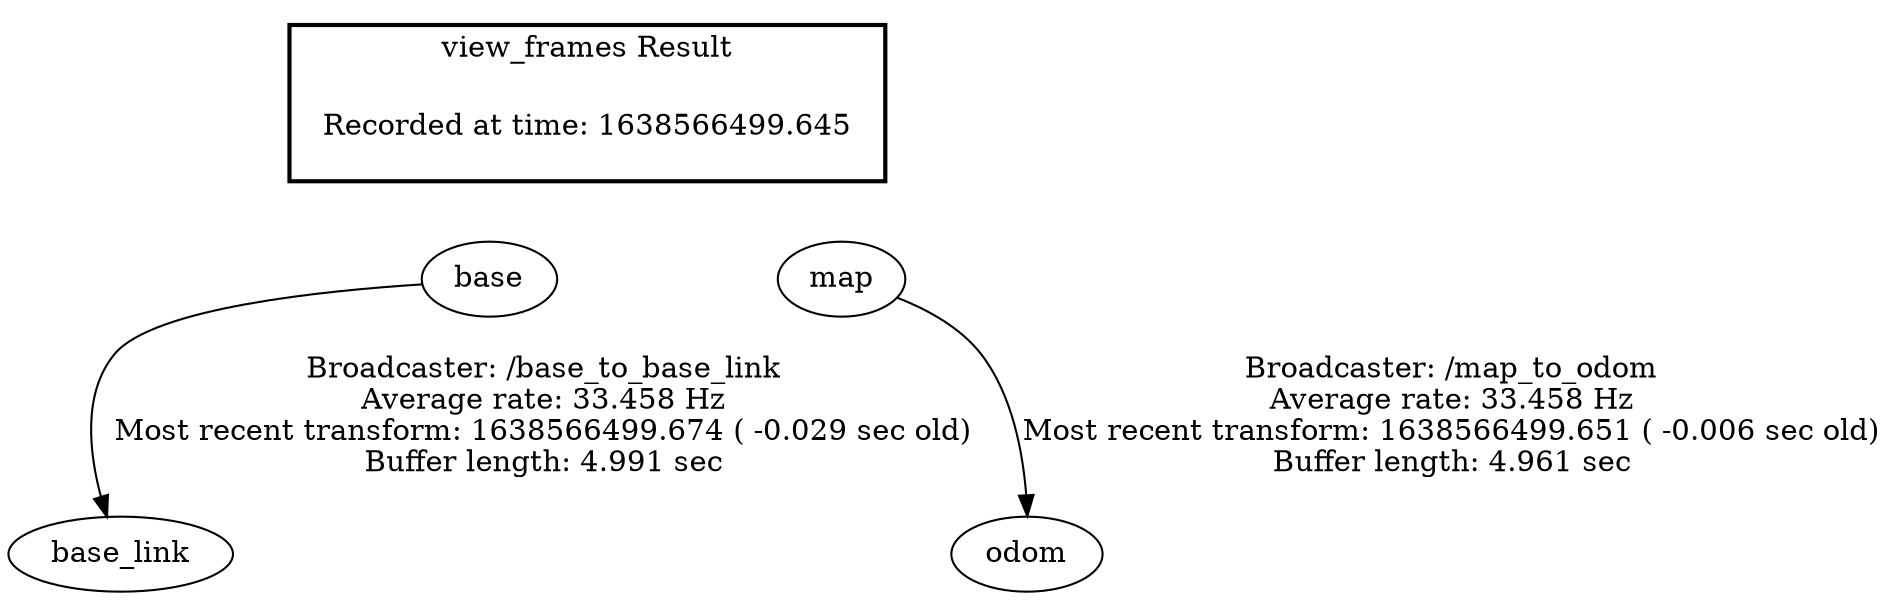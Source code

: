 digraph G {
"base" -> "base_link"[label="Broadcaster: /base_to_base_link\nAverage rate: 33.458 Hz\nMost recent transform: 1638566499.674 ( -0.029 sec old)\nBuffer length: 4.991 sec\n"];
"map" -> "odom"[label="Broadcaster: /map_to_odom\nAverage rate: 33.458 Hz\nMost recent transform: 1638566499.651 ( -0.006 sec old)\nBuffer length: 4.961 sec\n"];
edge [style=invis];
 subgraph cluster_legend { style=bold; color=black; label ="view_frames Result";
"Recorded at time: 1638566499.645"[ shape=plaintext ] ;
 }->"base";
edge [style=invis];
 subgraph cluster_legend { style=bold; color=black; label ="view_frames Result";
"Recorded at time: 1638566499.645"[ shape=plaintext ] ;
 }->"map";
}